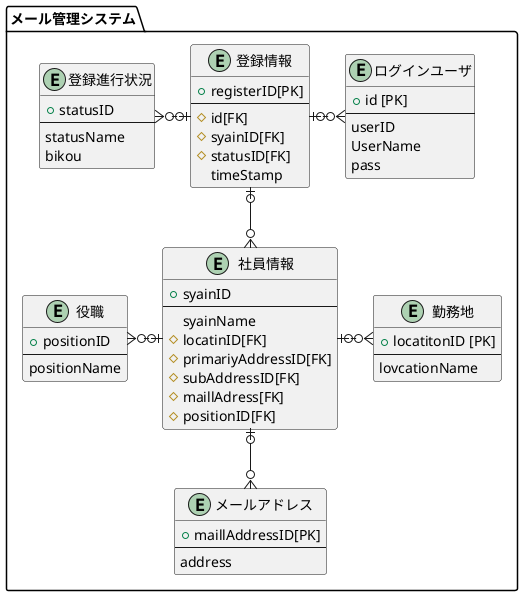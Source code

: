 @startuml
package "メール管理システム" {
    entity "ログインユーザ" as loginUser {
        + id [PK]
        ----
        userID
        UserName
        pass
    }
    entity "勤務地" as location{
        + locatitonID [PK]
        ---
        lovcationName
    }
    entity "メールアドレス" as maillAddress{
        + maillAddressID[PK]
        ---
        address
    }
    entity "役職" as position{
        + positionID
        ---
        positionName
    }
    entity "社員情報" as syainInfo{
        + syainID
        ---
        syainName
        # locatinID[FK]
        # primariyAddressID[FK]
        # subAddressID[FK]
        # maillAdress[FK]
        # positionID[FK]
    }
    entity "登録進行状況" as statusRegiser{
        + statusID
        ---
        statusName
        bikou
    }
    entity "登録情報" as regiseter{
        + registerID[PK]
        ----
        # id[FK]
        # syainID[FK]
        # statusID[FK]
         timeStamp
    }

    maillAddress }o-u-o| syainInfo
    syainInfo |o--l-o{ position
    syainInfo |o-ri-o{ location
    regiseter |o-ri-o{ loginUser
    regiseter |o-l-o{ statusRegiser
    regiseter |o--o{ syainInfo

}
@enduml